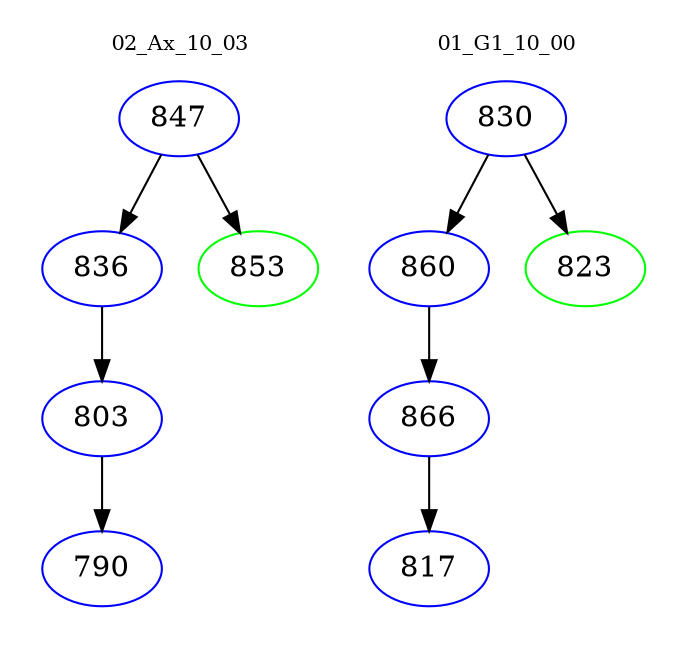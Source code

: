 digraph{
subgraph cluster_0 {
color = white
label = "02_Ax_10_03";
fontsize=10;
T0_847 [label="847", color="blue"]
T0_847 -> T0_836 [color="black"]
T0_836 [label="836", color="blue"]
T0_836 -> T0_803 [color="black"]
T0_803 [label="803", color="blue"]
T0_803 -> T0_790 [color="black"]
T0_790 [label="790", color="blue"]
T0_847 -> T0_853 [color="black"]
T0_853 [label="853", color="green"]
}
subgraph cluster_1 {
color = white
label = "01_G1_10_00";
fontsize=10;
T1_830 [label="830", color="blue"]
T1_830 -> T1_860 [color="black"]
T1_860 [label="860", color="blue"]
T1_860 -> T1_866 [color="black"]
T1_866 [label="866", color="blue"]
T1_866 -> T1_817 [color="black"]
T1_817 [label="817", color="blue"]
T1_830 -> T1_823 [color="black"]
T1_823 [label="823", color="green"]
}
}
